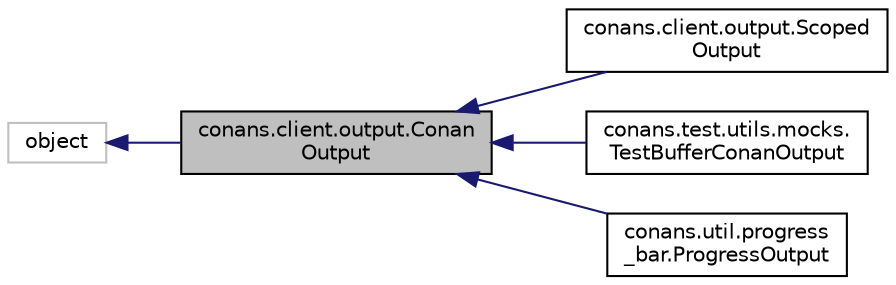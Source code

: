 digraph "conans.client.output.ConanOutput"
{
 // LATEX_PDF_SIZE
  edge [fontname="Helvetica",fontsize="10",labelfontname="Helvetica",labelfontsize="10"];
  node [fontname="Helvetica",fontsize="10",shape=record];
  rankdir="LR";
  Node1 [label="conans.client.output.Conan\lOutput",height=0.2,width=0.4,color="black", fillcolor="grey75", style="filled", fontcolor="black",tooltip=" "];
  Node2 -> Node1 [dir="back",color="midnightblue",fontsize="10",style="solid",fontname="Helvetica"];
  Node2 [label="object",height=0.2,width=0.4,color="grey75", fillcolor="white", style="filled",tooltip=" "];
  Node1 -> Node3 [dir="back",color="midnightblue",fontsize="10",style="solid",fontname="Helvetica"];
  Node3 [label="conans.client.output.Scoped\lOutput",height=0.2,width=0.4,color="black", fillcolor="white", style="filled",URL="$classconans_1_1client_1_1output_1_1ScopedOutput.html",tooltip=" "];
  Node1 -> Node4 [dir="back",color="midnightblue",fontsize="10",style="solid",fontname="Helvetica"];
  Node4 [label="conans.test.utils.mocks.\lTestBufferConanOutput",height=0.2,width=0.4,color="black", fillcolor="white", style="filled",URL="$classconans_1_1test_1_1utils_1_1mocks_1_1TestBufferConanOutput.html",tooltip=" "];
  Node1 -> Node5 [dir="back",color="midnightblue",fontsize="10",style="solid",fontname="Helvetica"];
  Node5 [label="conans.util.progress\l_bar.ProgressOutput",height=0.2,width=0.4,color="black", fillcolor="white", style="filled",URL="$classconans_1_1util_1_1progress__bar_1_1ProgressOutput.html",tooltip=" "];
}
